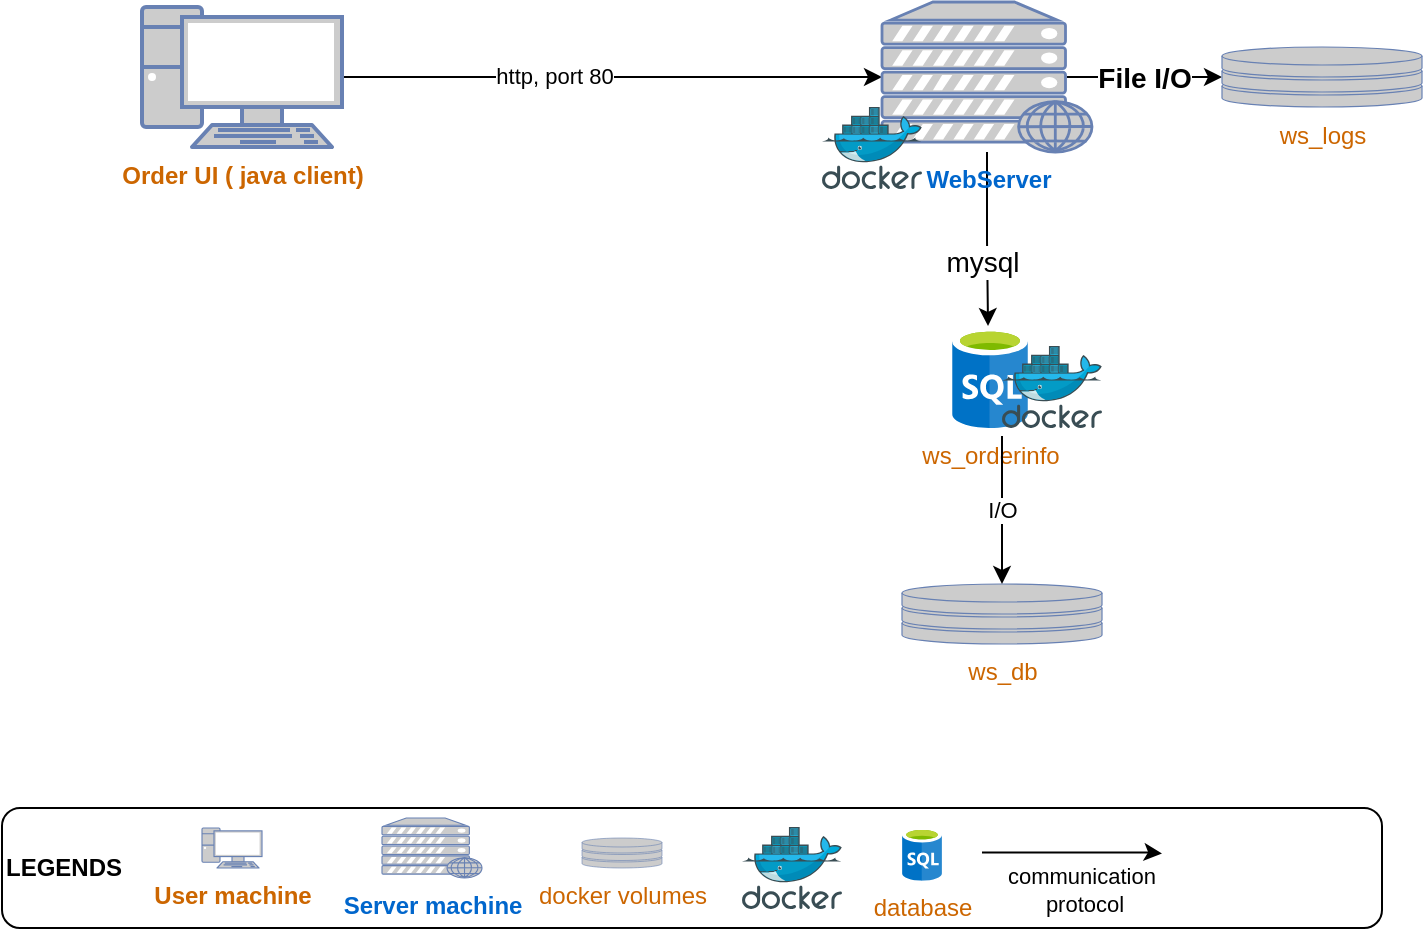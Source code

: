 <mxfile version="21.5.0" type="github">
  <diagram name="Page-1" id="TUy8K6pfmEFAF48vpJAz">
    <mxGraphModel dx="1656" dy="756" grid="1" gridSize="10" guides="1" tooltips="1" connect="1" arrows="1" fold="1" page="1" pageScale="1" pageWidth="850" pageHeight="1100" math="0" shadow="0">
      <root>
        <mxCell id="0" />
        <mxCell id="1" parent="0" />
        <mxCell id="RaNxFDY0SVr_BFBC2Orm-10" style="edgeStyle=orthogonalEdgeStyle;rounded=0;orthogonalLoop=1;jettySize=auto;html=1;exitX=1;exitY=0.5;exitDx=0;exitDy=0;exitPerimeter=0;" edge="1" parent="1" source="RaNxFDY0SVr_BFBC2Orm-1" target="RaNxFDY0SVr_BFBC2Orm-2">
          <mxGeometry relative="1" as="geometry" />
        </mxCell>
        <mxCell id="RaNxFDY0SVr_BFBC2Orm-16" value="http, port 80" style="edgeLabel;html=1;align=center;verticalAlign=middle;resizable=0;points=[];" vertex="1" connectable="0" parent="RaNxFDY0SVr_BFBC2Orm-10">
          <mxGeometry x="-0.213" y="2" relative="1" as="geometry">
            <mxPoint y="1" as="offset" />
          </mxGeometry>
        </mxCell>
        <mxCell id="RaNxFDY0SVr_BFBC2Orm-1" value="&lt;b&gt;&lt;font color=&quot;#cc6600&quot;&gt;Order UI ( java client)&lt;/font&gt;&lt;/b&gt;" style="fontColor=#0066CC;verticalAlign=top;verticalLabelPosition=bottom;labelPosition=center;align=center;html=1;outlineConnect=0;fillColor=#CCCCCC;strokeColor=#6881B3;gradientColor=none;gradientDirection=north;strokeWidth=2;shape=mxgraph.networks.pc;" vertex="1" parent="1">
          <mxGeometry x="140" y="172.5" width="100" height="70" as="geometry" />
        </mxCell>
        <mxCell id="RaNxFDY0SVr_BFBC2Orm-11" value="" style="edgeStyle=orthogonalEdgeStyle;rounded=0;orthogonalLoop=1;jettySize=auto;html=1;entryX=0.474;entryY=-0.02;entryDx=0;entryDy=0;entryPerimeter=0;" edge="1" parent="1" source="RaNxFDY0SVr_BFBC2Orm-2" target="RaNxFDY0SVr_BFBC2Orm-7">
          <mxGeometry relative="1" as="geometry" />
        </mxCell>
        <mxCell id="RaNxFDY0SVr_BFBC2Orm-17" value="&lt;font style=&quot;font-size: 14px;&quot;&gt;mysql&lt;/font&gt;" style="edgeLabel;html=1;align=center;verticalAlign=middle;resizable=0;points=[];" vertex="1" connectable="0" parent="RaNxFDY0SVr_BFBC2Orm-11">
          <mxGeometry x="0.257" y="-3" relative="1" as="geometry">
            <mxPoint as="offset" />
          </mxGeometry>
        </mxCell>
        <mxCell id="RaNxFDY0SVr_BFBC2Orm-13" value="&lt;font style=&quot;font-size: 14px;&quot;&gt;&lt;b&gt;File I/O&lt;/b&gt;&lt;/font&gt;" style="edgeStyle=orthogonalEdgeStyle;rounded=0;orthogonalLoop=1;jettySize=auto;html=1;exitX=0.88;exitY=0.5;exitDx=0;exitDy=0;exitPerimeter=0;entryX=0;entryY=0.5;entryDx=0;entryDy=0;entryPerimeter=0;" edge="1" parent="1" source="RaNxFDY0SVr_BFBC2Orm-2" target="RaNxFDY0SVr_BFBC2Orm-3">
          <mxGeometry relative="1" as="geometry" />
        </mxCell>
        <mxCell id="RaNxFDY0SVr_BFBC2Orm-2" value="&lt;b&gt;WebServer&lt;/b&gt;" style="fontColor=#0066CC;verticalAlign=top;verticalLabelPosition=bottom;labelPosition=center;align=center;html=1;outlineConnect=0;fillColor=#CCCCCC;strokeColor=#6881B3;gradientColor=none;gradientDirection=north;strokeWidth=2;shape=mxgraph.networks.web_server;" vertex="1" parent="1">
          <mxGeometry x="510" y="170" width="105" height="75" as="geometry" />
        </mxCell>
        <mxCell id="RaNxFDY0SVr_BFBC2Orm-3" value="&lt;font color=&quot;#cc6600&quot;&gt;ws_logs&lt;/font&gt;" style="fontColor=#0066CC;verticalAlign=top;verticalLabelPosition=bottom;labelPosition=center;align=center;html=1;outlineConnect=0;fillColor=#CCCCCC;strokeColor=#6881B3;gradientColor=none;gradientDirection=north;strokeWidth=2;shape=mxgraph.networks.storage;" vertex="1" parent="1">
          <mxGeometry x="680" y="192.5" width="100" height="30" as="geometry" />
        </mxCell>
        <mxCell id="RaNxFDY0SVr_BFBC2Orm-4" value="&lt;font color=&quot;#cc6600&quot;&gt;ws_db&lt;/font&gt;" style="fontColor=#0066CC;verticalAlign=top;verticalLabelPosition=bottom;labelPosition=center;align=center;html=1;outlineConnect=0;fillColor=#CCCCCC;strokeColor=#6881B3;gradientColor=none;gradientDirection=north;strokeWidth=2;shape=mxgraph.networks.storage;" vertex="1" parent="1">
          <mxGeometry x="520" y="461" width="100" height="30" as="geometry" />
        </mxCell>
        <mxCell id="RaNxFDY0SVr_BFBC2Orm-5" value="" style="image;sketch=0;aspect=fixed;html=1;points=[];align=center;fontSize=12;image=img/lib/mscae/Docker.svg;" vertex="1" parent="1">
          <mxGeometry x="480" y="222.5" width="50" height="41" as="geometry" />
        </mxCell>
        <mxCell id="RaNxFDY0SVr_BFBC2Orm-7" value="&lt;font color=&quot;#cc6600&quot;&gt;ws_orderinfo&lt;/font&gt;" style="image;sketch=0;aspect=fixed;html=1;points=[];align=center;fontSize=12;image=img/lib/mscae/SQL_Database_generic.svg;" vertex="1" parent="1">
          <mxGeometry x="545" y="333" width="38" height="50" as="geometry" />
        </mxCell>
        <mxCell id="RaNxFDY0SVr_BFBC2Orm-12" value="I/O" style="edgeStyle=orthogonalEdgeStyle;rounded=0;orthogonalLoop=1;jettySize=auto;html=1;exitX=0.658;exitY=1.08;exitDx=0;exitDy=0;exitPerimeter=0;" edge="1" parent="1" source="RaNxFDY0SVr_BFBC2Orm-7" target="RaNxFDY0SVr_BFBC2Orm-4">
          <mxGeometry relative="1" as="geometry" />
        </mxCell>
        <mxCell id="RaNxFDY0SVr_BFBC2Orm-8" value="" style="image;sketch=0;aspect=fixed;html=1;points=[];align=center;fontSize=12;image=img/lib/mscae/Docker.svg;" vertex="1" parent="1">
          <mxGeometry x="570" y="342" width="50" height="41" as="geometry" />
        </mxCell>
        <mxCell id="RaNxFDY0SVr_BFBC2Orm-18" value="&lt;b&gt;LEGENDS&lt;/b&gt;" style="rounded=1;whiteSpace=wrap;html=1;align=left;" vertex="1" parent="1">
          <mxGeometry x="70" y="573" width="690" height="60" as="geometry" />
        </mxCell>
        <mxCell id="RaNxFDY0SVr_BFBC2Orm-19" value="&lt;b&gt;&lt;font color=&quot;#cc6600&quot;&gt;User machine&lt;br&gt;&lt;br&gt;&lt;/font&gt;&lt;/b&gt;" style="fontColor=#0066CC;verticalAlign=top;verticalLabelPosition=bottom;labelPosition=center;align=center;html=1;outlineConnect=0;fillColor=#CCCCCC;strokeColor=#6881B3;gradientColor=none;gradientDirection=north;strokeWidth=2;shape=mxgraph.networks.pc;" vertex="1" parent="1">
          <mxGeometry x="170" y="583" width="30" height="20" as="geometry" />
        </mxCell>
        <mxCell id="RaNxFDY0SVr_BFBC2Orm-20" value="&lt;b&gt;Server machine&lt;br&gt;&lt;/b&gt;" style="fontColor=#0066CC;verticalAlign=top;verticalLabelPosition=bottom;labelPosition=center;align=center;html=1;outlineConnect=0;fillColor=#CCCCCC;strokeColor=#6881B3;gradientColor=none;gradientDirection=north;strokeWidth=2;shape=mxgraph.networks.web_server;" vertex="1" parent="1">
          <mxGeometry x="260" y="578" width="50" height="30" as="geometry" />
        </mxCell>
        <mxCell id="RaNxFDY0SVr_BFBC2Orm-23" value="&lt;font color=&quot;#cc6600&quot;&gt;docker volumes&lt;/font&gt;" style="fontColor=#0066CC;verticalAlign=top;verticalLabelPosition=bottom;labelPosition=center;align=center;html=1;outlineConnect=0;fillColor=#CCCCCC;strokeColor=#6881B3;gradientColor=none;gradientDirection=north;strokeWidth=2;shape=mxgraph.networks.storage;" vertex="1" parent="1">
          <mxGeometry x="360" y="588" width="40" height="15" as="geometry" />
        </mxCell>
        <mxCell id="RaNxFDY0SVr_BFBC2Orm-24" value="" style="image;sketch=0;aspect=fixed;html=1;points=[];align=center;fontSize=12;image=img/lib/mscae/Docker.svg;" vertex="1" parent="1">
          <mxGeometry x="440" y="582.5" width="50" height="41" as="geometry" />
        </mxCell>
        <mxCell id="RaNxFDY0SVr_BFBC2Orm-25" value="&lt;font color=&quot;#cc6600&quot;&gt;database&lt;br&gt;&lt;/font&gt;" style="image;sketch=0;aspect=fixed;html=1;points=[];align=center;fontSize=12;image=img/lib/mscae/SQL_Database_generic.svg;" vertex="1" parent="1">
          <mxGeometry x="520" y="583" width="20" height="26.32" as="geometry" />
        </mxCell>
        <mxCell id="RaNxFDY0SVr_BFBC2Orm-26" style="edgeStyle=orthogonalEdgeStyle;rounded=0;orthogonalLoop=1;jettySize=auto;html=1;exitX=1;exitY=0.5;exitDx=0;exitDy=0;exitPerimeter=0;" edge="1" parent="1">
          <mxGeometry relative="1" as="geometry">
            <mxPoint x="560" y="595.25" as="sourcePoint" />
            <mxPoint x="650" y="595.75" as="targetPoint" />
            <Array as="points">
              <mxPoint x="645" y="595.75" />
              <mxPoint x="645" y="596.75" />
            </Array>
          </mxGeometry>
        </mxCell>
        <mxCell id="RaNxFDY0SVr_BFBC2Orm-27" value="communication&amp;nbsp;&lt;br&gt;protocol" style="edgeLabel;html=1;align=center;verticalAlign=middle;resizable=0;points=[];" vertex="1" connectable="0" parent="RaNxFDY0SVr_BFBC2Orm-26">
          <mxGeometry x="-0.213" y="2" relative="1" as="geometry">
            <mxPoint x="15" y="20" as="offset" />
          </mxGeometry>
        </mxCell>
      </root>
    </mxGraphModel>
  </diagram>
</mxfile>
